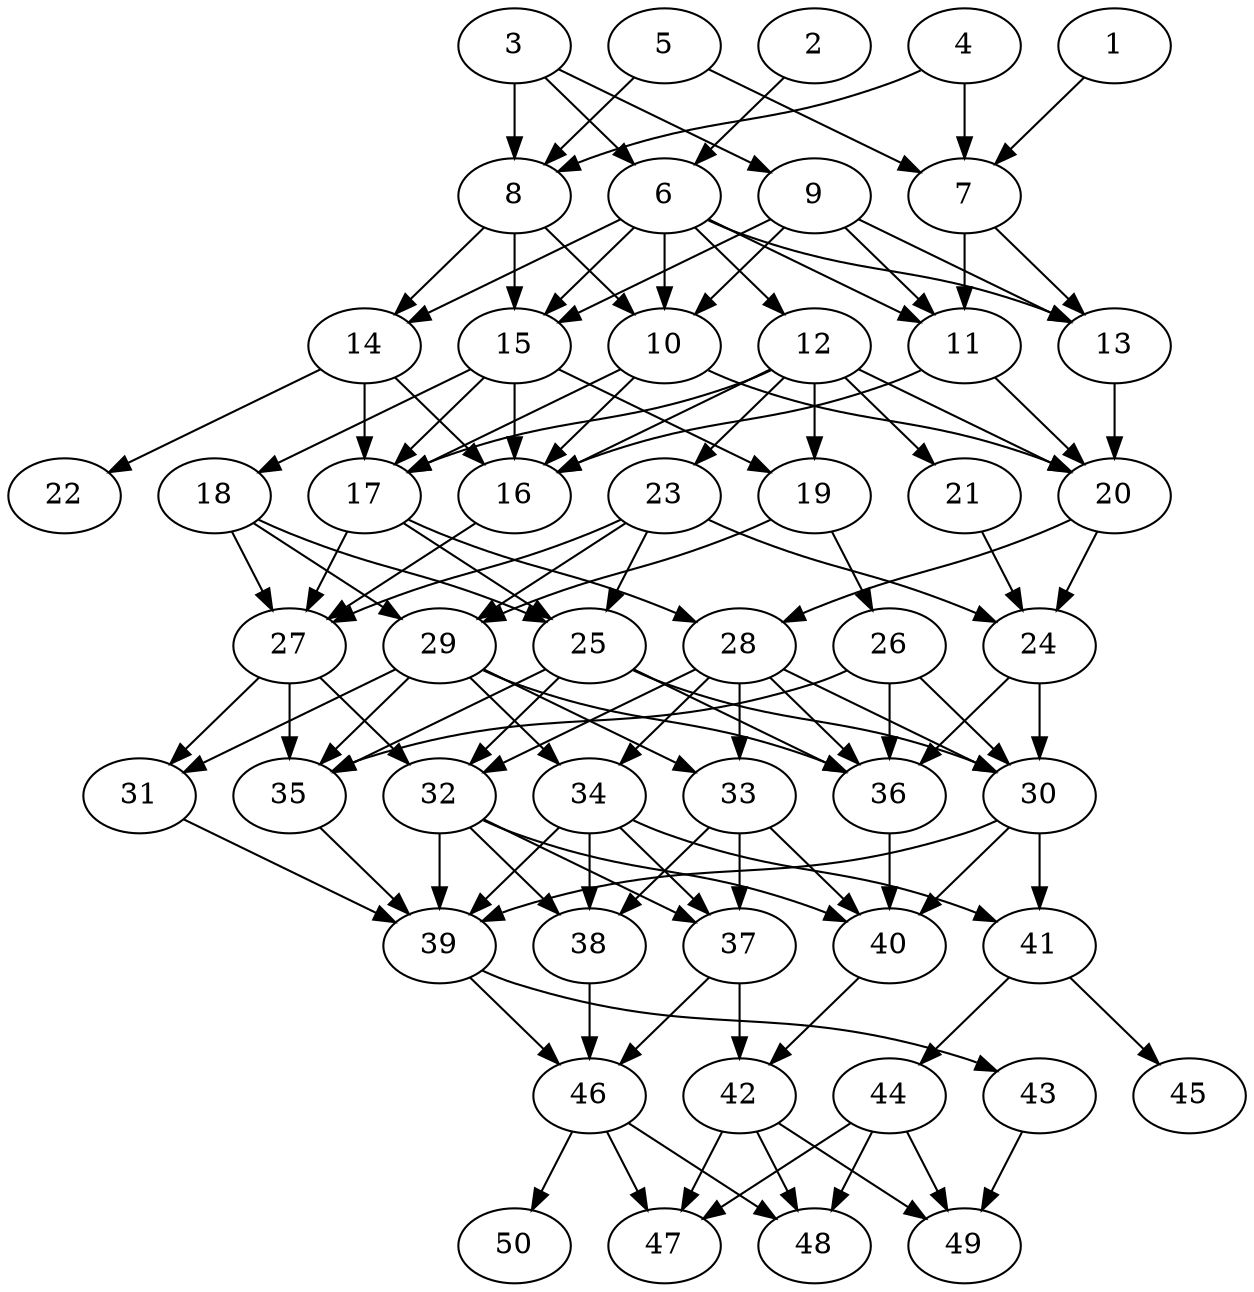 // DAG automatically generated by daggen at Thu Oct  3 14:07:58 2019
// ./daggen --dot -n 50 --ccr 0.5 --fat 0.5 --regular 0.7 --density 0.7 --mindata 5242880 --maxdata 52428800 
digraph G {
  1 [size="40110080", alpha="0.15", expect_size="20055040"] 
  1 -> 7 [size ="20055040"]
  2 [size="25952256", alpha="0.01", expect_size="12976128"] 
  2 -> 6 [size ="12976128"]
  3 [size="95256576", alpha="0.18", expect_size="47628288"] 
  3 -> 6 [size ="47628288"]
  3 -> 8 [size ="47628288"]
  3 -> 9 [size ="47628288"]
  4 [size="88446976", alpha="0.15", expect_size="44223488"] 
  4 -> 7 [size ="44223488"]
  4 -> 8 [size ="44223488"]
  5 [size="49463296", alpha="0.15", expect_size="24731648"] 
  5 -> 7 [size ="24731648"]
  5 -> 8 [size ="24731648"]
  6 [size="38516736", alpha="0.12", expect_size="19258368"] 
  6 -> 10 [size ="19258368"]
  6 -> 11 [size ="19258368"]
  6 -> 12 [size ="19258368"]
  6 -> 13 [size ="19258368"]
  6 -> 14 [size ="19258368"]
  6 -> 15 [size ="19258368"]
  7 [size="61771776", alpha="0.08", expect_size="30885888"] 
  7 -> 11 [size ="30885888"]
  7 -> 13 [size ="30885888"]
  8 [size="100173824", alpha="0.08", expect_size="50086912"] 
  8 -> 10 [size ="50086912"]
  8 -> 14 [size ="50086912"]
  8 -> 15 [size ="50086912"]
  9 [size="34172928", alpha="0.16", expect_size="17086464"] 
  9 -> 10 [size ="17086464"]
  9 -> 11 [size ="17086464"]
  9 -> 13 [size ="17086464"]
  9 -> 15 [size ="17086464"]
  10 [size="85356544", alpha="0.01", expect_size="42678272"] 
  10 -> 16 [size ="42678272"]
  10 -> 17 [size ="42678272"]
  10 -> 20 [size ="42678272"]
  11 [size="65761280", alpha="0.11", expect_size="32880640"] 
  11 -> 16 [size ="32880640"]
  11 -> 20 [size ="32880640"]
  12 [size="42889216", alpha="0.07", expect_size="21444608"] 
  12 -> 16 [size ="21444608"]
  12 -> 17 [size ="21444608"]
  12 -> 19 [size ="21444608"]
  12 -> 20 [size ="21444608"]
  12 -> 21 [size ="21444608"]
  12 -> 23 [size ="21444608"]
  13 [size="46503936", alpha="0.10", expect_size="23251968"] 
  13 -> 20 [size ="23251968"]
  14 [size="36308992", alpha="0.13", expect_size="18154496"] 
  14 -> 16 [size ="18154496"]
  14 -> 17 [size ="18154496"]
  14 -> 22 [size ="18154496"]
  15 [size="14129152", alpha="0.08", expect_size="7064576"] 
  15 -> 16 [size ="7064576"]
  15 -> 17 [size ="7064576"]
  15 -> 18 [size ="7064576"]
  15 -> 19 [size ="7064576"]
  16 [size="82755584", alpha="0.20", expect_size="41377792"] 
  16 -> 27 [size ="41377792"]
  17 [size="42967040", alpha="0.12", expect_size="21483520"] 
  17 -> 25 [size ="21483520"]
  17 -> 27 [size ="21483520"]
  17 -> 28 [size ="21483520"]
  18 [size="81264640", alpha="0.07", expect_size="40632320"] 
  18 -> 25 [size ="40632320"]
  18 -> 27 [size ="40632320"]
  18 -> 29 [size ="40632320"]
  19 [size="26705920", alpha="0.19", expect_size="13352960"] 
  19 -> 26 [size ="13352960"]
  19 -> 29 [size ="13352960"]
  20 [size="100800512", alpha="0.13", expect_size="50400256"] 
  20 -> 24 [size ="50400256"]
  20 -> 28 [size ="50400256"]
  21 [size="104558592", alpha="0.13", expect_size="52279296"] 
  21 -> 24 [size ="52279296"]
  22 [size="63676416", alpha="0.16", expect_size="31838208"] 
  23 [size="96651264", alpha="0.17", expect_size="48325632"] 
  23 -> 24 [size ="48325632"]
  23 -> 25 [size ="48325632"]
  23 -> 27 [size ="48325632"]
  23 -> 29 [size ="48325632"]
  24 [size="50044928", alpha="0.15", expect_size="25022464"] 
  24 -> 30 [size ="25022464"]
  24 -> 36 [size ="25022464"]
  25 [size="14919680", alpha="0.01", expect_size="7459840"] 
  25 -> 30 [size ="7459840"]
  25 -> 32 [size ="7459840"]
  25 -> 35 [size ="7459840"]
  25 -> 36 [size ="7459840"]
  26 [size="52475904", alpha="0.13", expect_size="26237952"] 
  26 -> 30 [size ="26237952"]
  26 -> 35 [size ="26237952"]
  26 -> 36 [size ="26237952"]
  27 [size="50313216", alpha="0.16", expect_size="25156608"] 
  27 -> 31 [size ="25156608"]
  27 -> 32 [size ="25156608"]
  27 -> 35 [size ="25156608"]
  28 [size="11790336", alpha="0.18", expect_size="5895168"] 
  28 -> 30 [size ="5895168"]
  28 -> 32 [size ="5895168"]
  28 -> 33 [size ="5895168"]
  28 -> 34 [size ="5895168"]
  28 -> 36 [size ="5895168"]
  29 [size="42522624", alpha="0.05", expect_size="21261312"] 
  29 -> 31 [size ="21261312"]
  29 -> 33 [size ="21261312"]
  29 -> 34 [size ="21261312"]
  29 -> 35 [size ="21261312"]
  29 -> 36 [size ="21261312"]
  30 [size="38176768", alpha="0.07", expect_size="19088384"] 
  30 -> 39 [size ="19088384"]
  30 -> 40 [size ="19088384"]
  30 -> 41 [size ="19088384"]
  31 [size="98555904", alpha="0.02", expect_size="49277952"] 
  31 -> 39 [size ="49277952"]
  32 [size="64536576", alpha="0.03", expect_size="32268288"] 
  32 -> 37 [size ="32268288"]
  32 -> 38 [size ="32268288"]
  32 -> 39 [size ="32268288"]
  32 -> 40 [size ="32268288"]
  33 [size="45963264", alpha="0.12", expect_size="22981632"] 
  33 -> 37 [size ="22981632"]
  33 -> 38 [size ="22981632"]
  33 -> 40 [size ="22981632"]
  34 [size="33234944", alpha="0.06", expect_size="16617472"] 
  34 -> 37 [size ="16617472"]
  34 -> 38 [size ="16617472"]
  34 -> 39 [size ="16617472"]
  34 -> 41 [size ="16617472"]
  35 [size="104312832", alpha="0.02", expect_size="52156416"] 
  35 -> 39 [size ="52156416"]
  36 [size="15063040", alpha="0.12", expect_size="7531520"] 
  36 -> 40 [size ="7531520"]
  37 [size="76630016", alpha="0.09", expect_size="38315008"] 
  37 -> 42 [size ="38315008"]
  37 -> 46 [size ="38315008"]
  38 [size="57190400", alpha="0.02", expect_size="28595200"] 
  38 -> 46 [size ="28595200"]
  39 [size="46428160", alpha="0.18", expect_size="23214080"] 
  39 -> 43 [size ="23214080"]
  39 -> 46 [size ="23214080"]
  40 [size="68036608", alpha="0.13", expect_size="34018304"] 
  40 -> 42 [size ="34018304"]
  41 [size="102510592", alpha="0.08", expect_size="51255296"] 
  41 -> 44 [size ="51255296"]
  41 -> 45 [size ="51255296"]
  42 [size="16388096", alpha="0.14", expect_size="8194048"] 
  42 -> 47 [size ="8194048"]
  42 -> 48 [size ="8194048"]
  42 -> 49 [size ="8194048"]
  43 [size="30816256", alpha="0.18", expect_size="15408128"] 
  43 -> 49 [size ="15408128"]
  44 [size="87439360", alpha="0.11", expect_size="43719680"] 
  44 -> 47 [size ="43719680"]
  44 -> 48 [size ="43719680"]
  44 -> 49 [size ="43719680"]
  45 [size="23343104", alpha="0.05", expect_size="11671552"] 
  46 [size="30912512", alpha="0.07", expect_size="15456256"] 
  46 -> 47 [size ="15456256"]
  46 -> 48 [size ="15456256"]
  46 -> 50 [size ="15456256"]
  47 [size="88047616", alpha="0.19", expect_size="44023808"] 
  48 [size="38490112", alpha="0.10", expect_size="19245056"] 
  49 [size="47388672", alpha="0.08", expect_size="23694336"] 
  50 [size="36593664", alpha="0.12", expect_size="18296832"] 
}
